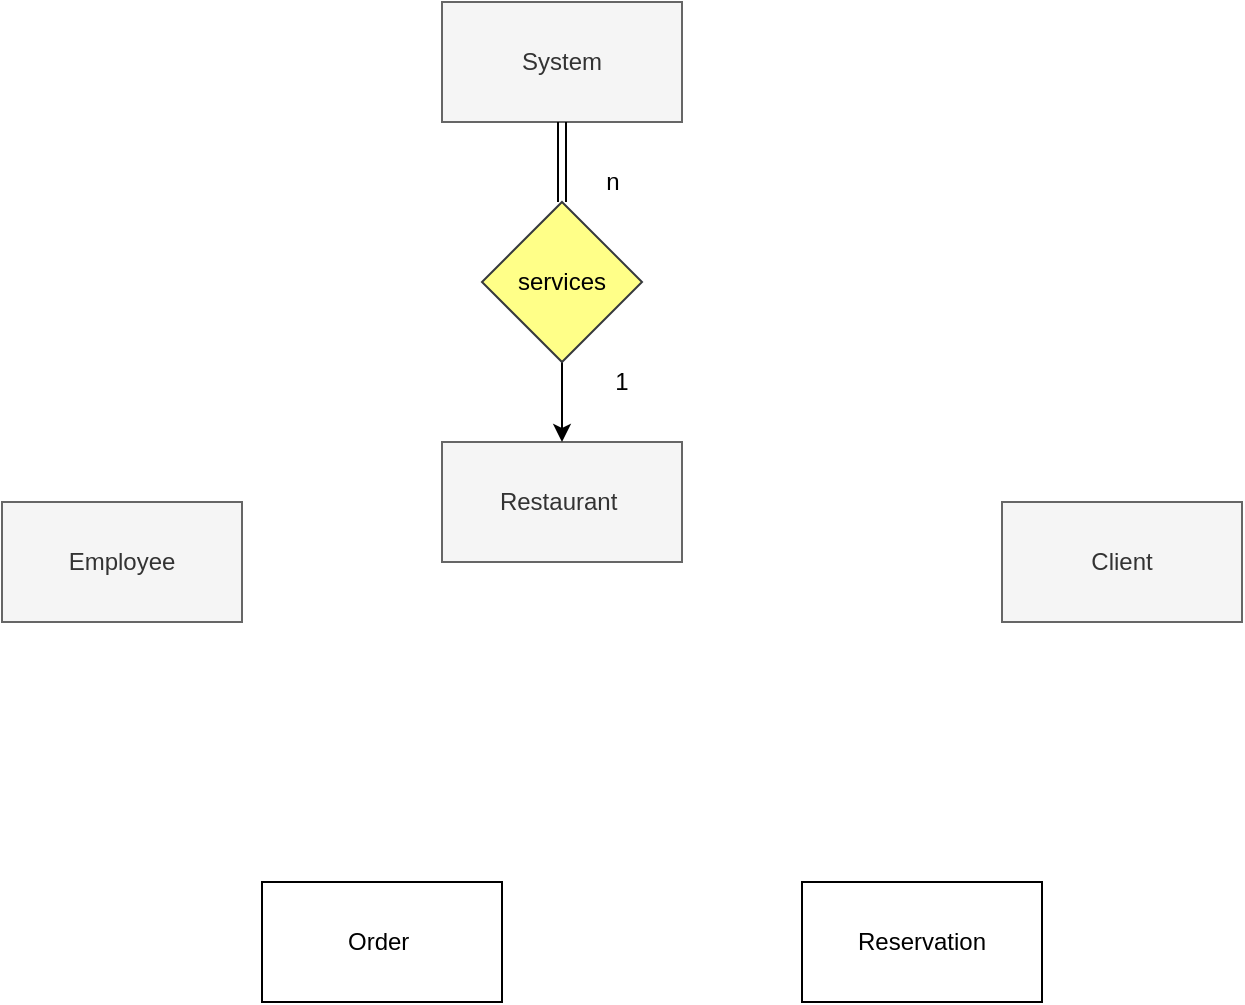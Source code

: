 <mxfile version="14.6.6" type="github">
  <diagram id="R2lEEEUBdFMjLlhIrx00" name="Page-1">
    <mxGraphModel dx="868" dy="482" grid="1" gridSize="10" guides="1" tooltips="1" connect="1" arrows="1" fold="1" page="1" pageScale="1" pageWidth="850" pageHeight="1100" math="0" shadow="0" extFonts="Permanent Marker^https://fonts.googleapis.com/css?family=Permanent+Marker">
      <root>
        <mxCell id="0" />
        <mxCell id="1" parent="0" />
        <mxCell id="5C_oUwb4QONhgdHHlV8W-3" value="Restaurant&amp;nbsp;" style="rounded=0;whiteSpace=wrap;html=1;fillColor=#f5f5f5;strokeColor=#666666;fontColor=#333333;" vertex="1" parent="1">
          <mxGeometry x="330" y="220" width="120" height="60" as="geometry" />
        </mxCell>
        <mxCell id="5C_oUwb4QONhgdHHlV8W-5" value="Employee" style="rounded=0;whiteSpace=wrap;html=1;fillColor=#f5f5f5;strokeColor=#666666;fontColor=#333333;" vertex="1" parent="1">
          <mxGeometry x="110" y="250" width="120" height="60" as="geometry" />
        </mxCell>
        <mxCell id="5C_oUwb4QONhgdHHlV8W-6" value="Client" style="rounded=0;whiteSpace=wrap;html=1;fillColor=#f5f5f5;strokeColor=#666666;fontColor=#333333;" vertex="1" parent="1">
          <mxGeometry x="610" y="250" width="120" height="60" as="geometry" />
        </mxCell>
        <mxCell id="5C_oUwb4QONhgdHHlV8W-7" value="Order&amp;nbsp;" style="rounded=0;whiteSpace=wrap;html=1;" vertex="1" parent="1">
          <mxGeometry x="240" y="440" width="120" height="60" as="geometry" />
        </mxCell>
        <mxCell id="5C_oUwb4QONhgdHHlV8W-8" value="Reservation" style="rounded=0;whiteSpace=wrap;html=1;" vertex="1" parent="1">
          <mxGeometry x="510" y="440" width="120" height="60" as="geometry" />
        </mxCell>
        <mxCell id="5C_oUwb4QONhgdHHlV8W-10" style="edgeStyle=orthogonalEdgeStyle;rounded=0;orthogonalLoop=1;jettySize=auto;html=1;exitX=0.5;exitY=1;exitDx=0;exitDy=0;entryX=0.5;entryY=0;entryDx=0;entryDy=0;startArrow=none;" edge="1" parent="1" source="5C_oUwb4QONhgdHHlV8W-11" target="5C_oUwb4QONhgdHHlV8W-3">
          <mxGeometry relative="1" as="geometry" />
        </mxCell>
        <mxCell id="5C_oUwb4QONhgdHHlV8W-9" value="System" style="rounded=0;whiteSpace=wrap;html=1;fillColor=#f5f5f5;strokeColor=#666666;fontColor=#333333;" vertex="1" parent="1">
          <mxGeometry x="330" width="120" height="60" as="geometry" />
        </mxCell>
        <mxCell id="5C_oUwb4QONhgdHHlV8W-11" value="services" style="rhombus;whiteSpace=wrap;html=1;fillColor=#ffff88;strokeColor=#36393d;" vertex="1" parent="1">
          <mxGeometry x="350" y="100" width="80" height="80" as="geometry" />
        </mxCell>
        <mxCell id="5C_oUwb4QONhgdHHlV8W-12" value="" style="edgeStyle=orthogonalEdgeStyle;rounded=0;orthogonalLoop=1;jettySize=auto;html=1;exitX=0.5;exitY=1;exitDx=0;exitDy=0;entryX=0.5;entryY=0;entryDx=0;entryDy=0;endArrow=none;shape=link;" edge="1" parent="1" source="5C_oUwb4QONhgdHHlV8W-9" target="5C_oUwb4QONhgdHHlV8W-11">
          <mxGeometry relative="1" as="geometry">
            <mxPoint x="390" y="60" as="sourcePoint" />
            <mxPoint x="390" y="120" as="targetPoint" />
          </mxGeometry>
        </mxCell>
        <mxCell id="5C_oUwb4QONhgdHHlV8W-16" value="1" style="text;html=1;strokeColor=none;fillColor=none;align=center;verticalAlign=middle;whiteSpace=wrap;rounded=0;" vertex="1" parent="1">
          <mxGeometry x="400" y="180" width="40" height="20" as="geometry" />
        </mxCell>
        <mxCell id="5C_oUwb4QONhgdHHlV8W-17" value="n" style="text;html=1;align=center;verticalAlign=middle;resizable=0;points=[];autosize=1;strokeColor=none;" vertex="1" parent="1">
          <mxGeometry x="405" y="80" width="20" height="20" as="geometry" />
        </mxCell>
      </root>
    </mxGraphModel>
  </diagram>
</mxfile>
